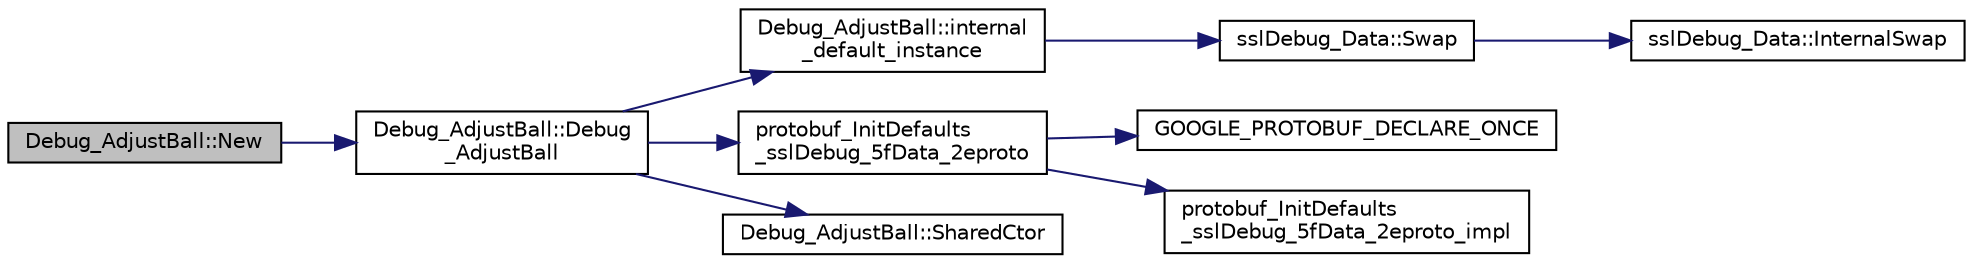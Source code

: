 digraph "Debug_AdjustBall::New"
{
 // INTERACTIVE_SVG=YES
  edge [fontname="Helvetica",fontsize="10",labelfontname="Helvetica",labelfontsize="10"];
  node [fontname="Helvetica",fontsize="10",shape=record];
  rankdir="LR";
  Node1 [label="Debug_AdjustBall::New",height=0.2,width=0.4,color="black", fillcolor="grey75", style="filled", fontcolor="black"];
  Node1 -> Node2 [color="midnightblue",fontsize="10",style="solid",fontname="Helvetica"];
  Node2 [label="Debug_AdjustBall::Debug\l_AdjustBall",height=0.2,width=0.4,color="black", fillcolor="white", style="filled",URL="$d9/d50/class_debug___adjust_ball.html#a7d7fa6472164d580f9a86a1243a37ac6"];
  Node2 -> Node3 [color="midnightblue",fontsize="10",style="solid",fontname="Helvetica"];
  Node3 [label="Debug_AdjustBall::internal\l_default_instance",height=0.2,width=0.4,color="black", fillcolor="white", style="filled",URL="$d9/d50/class_debug___adjust_ball.html#a52716443550b2588b0dff0063b4b4b97"];
  Node3 -> Node4 [color="midnightblue",fontsize="10",style="solid",fontname="Helvetica"];
  Node4 [label="sslDebug_Data::Swap",height=0.2,width=0.4,color="black", fillcolor="white", style="filled",URL="$d4/d17/classssl_debug___data.html#af803d7f7fe7f09ef001308777613478e"];
  Node4 -> Node5 [color="midnightblue",fontsize="10",style="solid",fontname="Helvetica"];
  Node5 [label="sslDebug_Data::InternalSwap",height=0.2,width=0.4,color="black", fillcolor="white", style="filled",URL="$d4/d17/classssl_debug___data.html#aaa637191c2ab15c4b8bfe78c6f9b098a"];
  Node2 -> Node6 [color="midnightblue",fontsize="10",style="solid",fontname="Helvetica"];
  Node6 [label="protobuf_InitDefaults\l_sslDebug_5fData_2eproto",height=0.2,width=0.4,color="black", fillcolor="white", style="filled",URL="$de/d3d/ssl_debug___data_8pb_8cc.html#a0070070cfa76c070921a3fc2bc7c388b"];
  Node6 -> Node7 [color="midnightblue",fontsize="10",style="solid",fontname="Helvetica"];
  Node7 [label="GOOGLE_PROTOBUF_DECLARE_ONCE",height=0.2,width=0.4,color="black", fillcolor="white", style="filled",URL="$de/d3d/ssl_debug___data_8pb_8cc.html#adf2e32c6ade40588a9ca6241ec879775"];
  Node6 -> Node8 [color="midnightblue",fontsize="10",style="solid",fontname="Helvetica"];
  Node8 [label="protobuf_InitDefaults\l_sslDebug_5fData_2eproto_impl",height=0.2,width=0.4,color="black", fillcolor="white", style="filled",URL="$de/d3d/ssl_debug___data_8pb_8cc.html#a68c73c3d75dda6d2390f18d60cbb202a"];
  Node2 -> Node9 [color="midnightblue",fontsize="10",style="solid",fontname="Helvetica"];
  Node9 [label="Debug_AdjustBall::SharedCtor",height=0.2,width=0.4,color="black", fillcolor="white", style="filled",URL="$d9/d50/class_debug___adjust_ball.html#a92c82991d4e9d0e45e653f7f394d96bb"];
}
